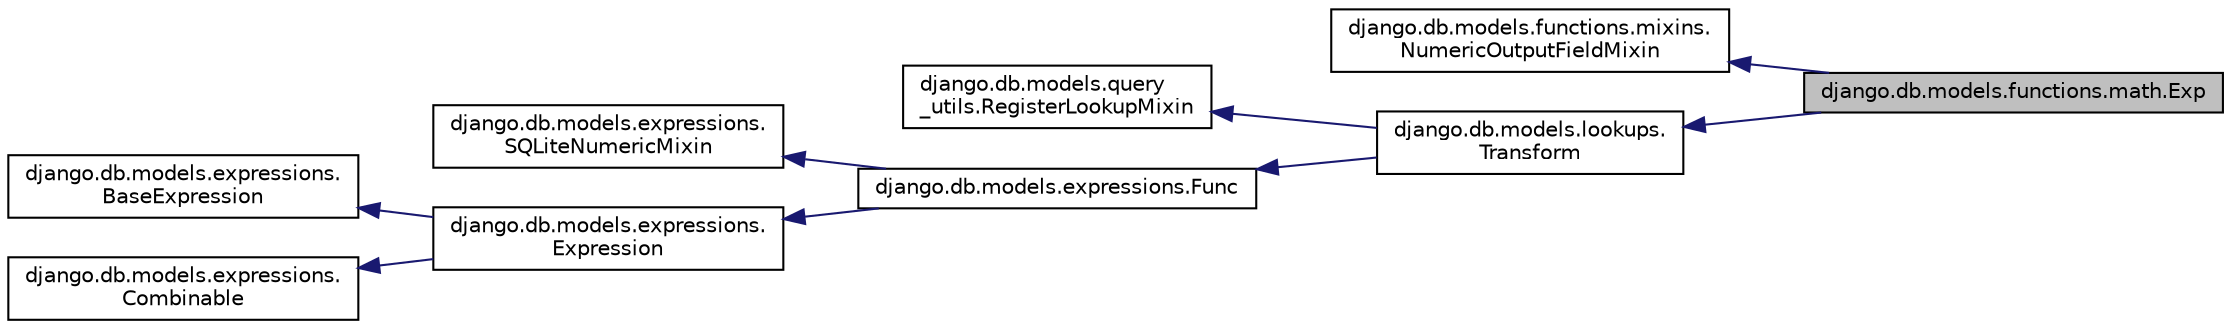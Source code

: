 digraph "django.db.models.functions.math.Exp"
{
 // LATEX_PDF_SIZE
  edge [fontname="Helvetica",fontsize="10",labelfontname="Helvetica",labelfontsize="10"];
  node [fontname="Helvetica",fontsize="10",shape=record];
  rankdir="LR";
  Node1 [label="django.db.models.functions.math.Exp",height=0.2,width=0.4,color="black", fillcolor="grey75", style="filled", fontcolor="black",tooltip=" "];
  Node2 -> Node1 [dir="back",color="midnightblue",fontsize="10",style="solid",fontname="Helvetica"];
  Node2 [label="django.db.models.functions.mixins.\lNumericOutputFieldMixin",height=0.2,width=0.4,color="black", fillcolor="white", style="filled",URL="$d2/d49/classdjango_1_1db_1_1models_1_1functions_1_1mixins_1_1_numeric_output_field_mixin.html",tooltip=" "];
  Node3 -> Node1 [dir="back",color="midnightblue",fontsize="10",style="solid",fontname="Helvetica"];
  Node3 [label="django.db.models.lookups.\lTransform",height=0.2,width=0.4,color="black", fillcolor="white", style="filled",URL="$df/dd9/classdjango_1_1db_1_1models_1_1lookups_1_1_transform.html",tooltip=" "];
  Node4 -> Node3 [dir="back",color="midnightblue",fontsize="10",style="solid",fontname="Helvetica"];
  Node4 [label="django.db.models.query\l_utils.RegisterLookupMixin",height=0.2,width=0.4,color="black", fillcolor="white", style="filled",URL="$d0/d8f/classdjango_1_1db_1_1models_1_1query__utils_1_1_register_lookup_mixin.html",tooltip=" "];
  Node5 -> Node3 [dir="back",color="midnightblue",fontsize="10",style="solid",fontname="Helvetica"];
  Node5 [label="django.db.models.expressions.Func",height=0.2,width=0.4,color="black", fillcolor="white", style="filled",URL="$d8/d57/classdjango_1_1db_1_1models_1_1expressions_1_1_func.html",tooltip=" "];
  Node6 -> Node5 [dir="back",color="midnightblue",fontsize="10",style="solid",fontname="Helvetica"];
  Node6 [label="django.db.models.expressions.\lSQLiteNumericMixin",height=0.2,width=0.4,color="black", fillcolor="white", style="filled",URL="$dc/dbc/classdjango_1_1db_1_1models_1_1expressions_1_1_s_q_lite_numeric_mixin.html",tooltip=" "];
  Node7 -> Node5 [dir="back",color="midnightblue",fontsize="10",style="solid",fontname="Helvetica"];
  Node7 [label="django.db.models.expressions.\lExpression",height=0.2,width=0.4,color="black", fillcolor="white", style="filled",URL="$d8/dca/classdjango_1_1db_1_1models_1_1expressions_1_1_expression.html",tooltip=" "];
  Node8 -> Node7 [dir="back",color="midnightblue",fontsize="10",style="solid",fontname="Helvetica"];
  Node8 [label="django.db.models.expressions.\lBaseExpression",height=0.2,width=0.4,color="black", fillcolor="white", style="filled",URL="$de/d6b/classdjango_1_1db_1_1models_1_1expressions_1_1_base_expression.html",tooltip=" "];
  Node9 -> Node7 [dir="back",color="midnightblue",fontsize="10",style="solid",fontname="Helvetica"];
  Node9 [label="django.db.models.expressions.\lCombinable",height=0.2,width=0.4,color="black", fillcolor="white", style="filled",URL="$d6/d99/classdjango_1_1db_1_1models_1_1expressions_1_1_combinable.html",tooltip=" "];
}
